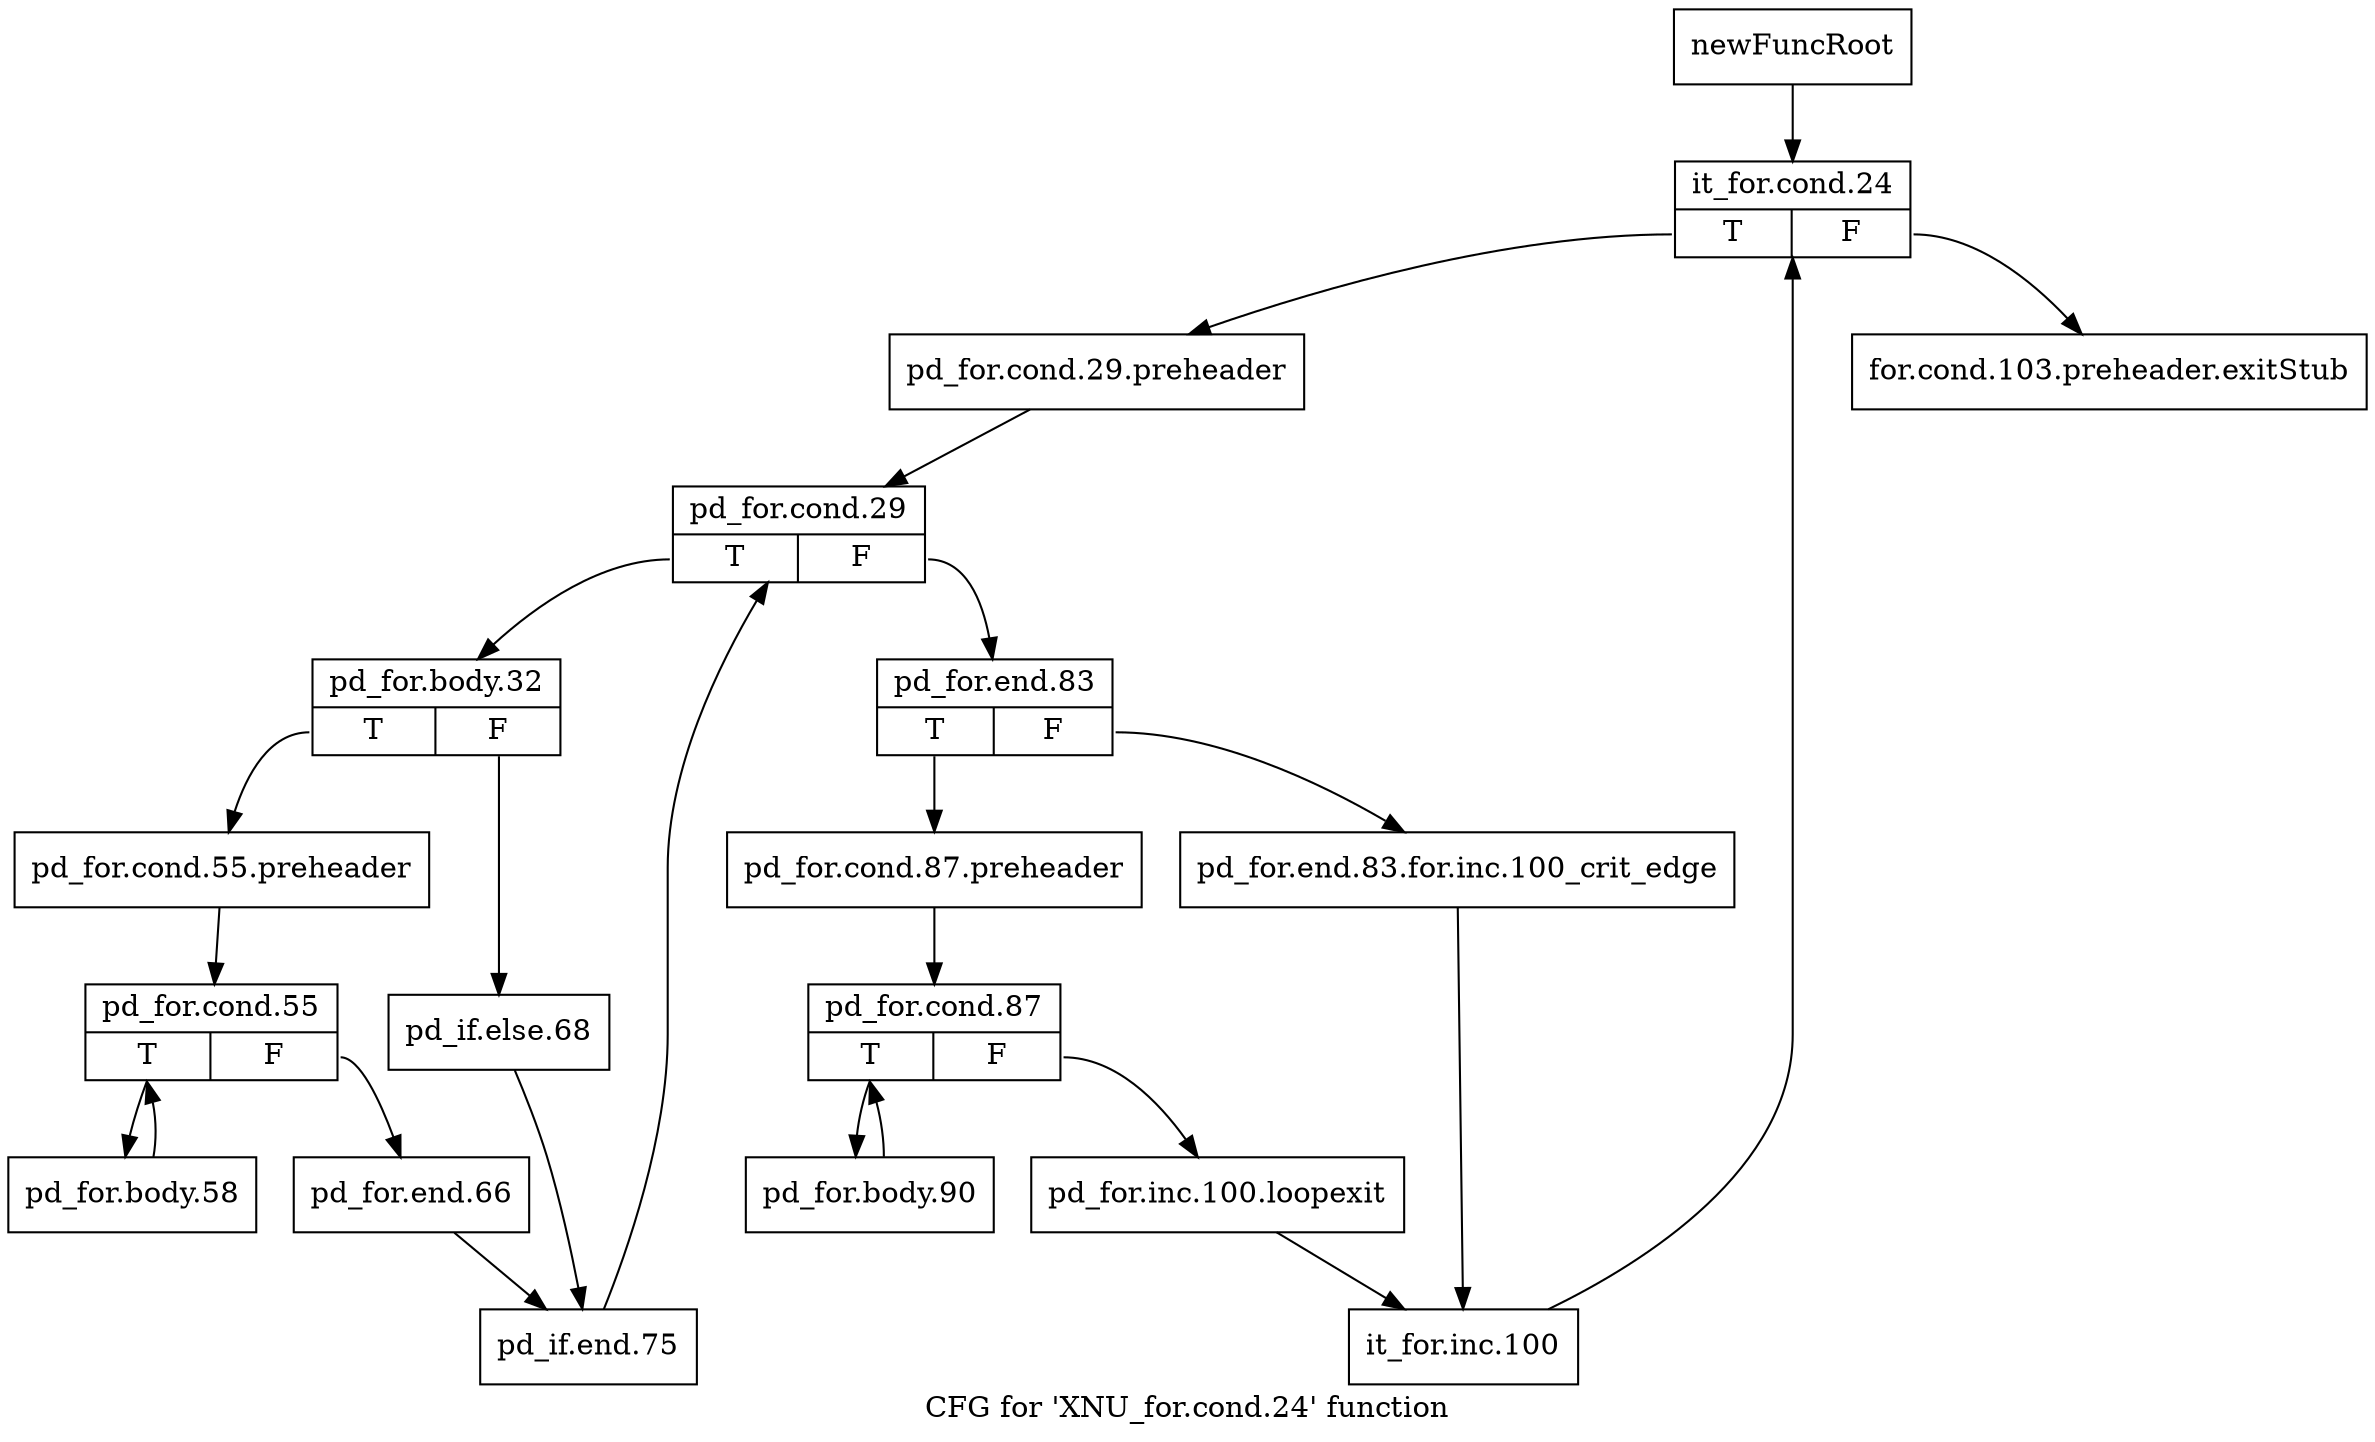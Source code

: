digraph "CFG for 'XNU_for.cond.24' function" {
	label="CFG for 'XNU_for.cond.24' function";

	Node0x3149650 [shape=record,label="{newFuncRoot}"];
	Node0x3149650 -> Node0x31496f0;
	Node0x31496a0 [shape=record,label="{for.cond.103.preheader.exitStub}"];
	Node0x31496f0 [shape=record,label="{it_for.cond.24|{<s0>T|<s1>F}}"];
	Node0x31496f0:s0 -> Node0x3149740;
	Node0x31496f0:s1 -> Node0x31496a0;
	Node0x3149740 [shape=record,label="{pd_for.cond.29.preheader}"];
	Node0x3149740 -> Node0x3149790;
	Node0x3149790 [shape=record,label="{pd_for.cond.29|{<s0>T|<s1>F}}"];
	Node0x3149790:s0 -> Node0x3149a10;
	Node0x3149790:s1 -> Node0x31497e0;
	Node0x31497e0 [shape=record,label="{pd_for.end.83|{<s0>T|<s1>F}}"];
	Node0x31497e0:s0 -> Node0x3149880;
	Node0x31497e0:s1 -> Node0x3149830;
	Node0x3149830 [shape=record,label="{pd_for.end.83.for.inc.100_crit_edge}"];
	Node0x3149830 -> Node0x3149970;
	Node0x3149880 [shape=record,label="{pd_for.cond.87.preheader}"];
	Node0x3149880 -> Node0x31498d0;
	Node0x31498d0 [shape=record,label="{pd_for.cond.87|{<s0>T|<s1>F}}"];
	Node0x31498d0:s0 -> Node0x31499c0;
	Node0x31498d0:s1 -> Node0x3149920;
	Node0x3149920 [shape=record,label="{pd_for.inc.100.loopexit}"];
	Node0x3149920 -> Node0x3149970;
	Node0x3149970 [shape=record,label="{it_for.inc.100}"];
	Node0x3149970 -> Node0x31496f0;
	Node0x31499c0 [shape=record,label="{pd_for.body.90}"];
	Node0x31499c0 -> Node0x31498d0;
	Node0x3149a10 [shape=record,label="{pd_for.body.32|{<s0>T|<s1>F}}"];
	Node0x3149a10:s0 -> Node0x3149ab0;
	Node0x3149a10:s1 -> Node0x3149a60;
	Node0x3149a60 [shape=record,label="{pd_if.else.68}"];
	Node0x3149a60 -> Node0x3149ba0;
	Node0x3149ab0 [shape=record,label="{pd_for.cond.55.preheader}"];
	Node0x3149ab0 -> Node0x3149b00;
	Node0x3149b00 [shape=record,label="{pd_for.cond.55|{<s0>T|<s1>F}}"];
	Node0x3149b00:s0 -> Node0x3149bf0;
	Node0x3149b00:s1 -> Node0x3149b50;
	Node0x3149b50 [shape=record,label="{pd_for.end.66}"];
	Node0x3149b50 -> Node0x3149ba0;
	Node0x3149ba0 [shape=record,label="{pd_if.end.75}"];
	Node0x3149ba0 -> Node0x3149790;
	Node0x3149bf0 [shape=record,label="{pd_for.body.58}"];
	Node0x3149bf0 -> Node0x3149b00;
}
